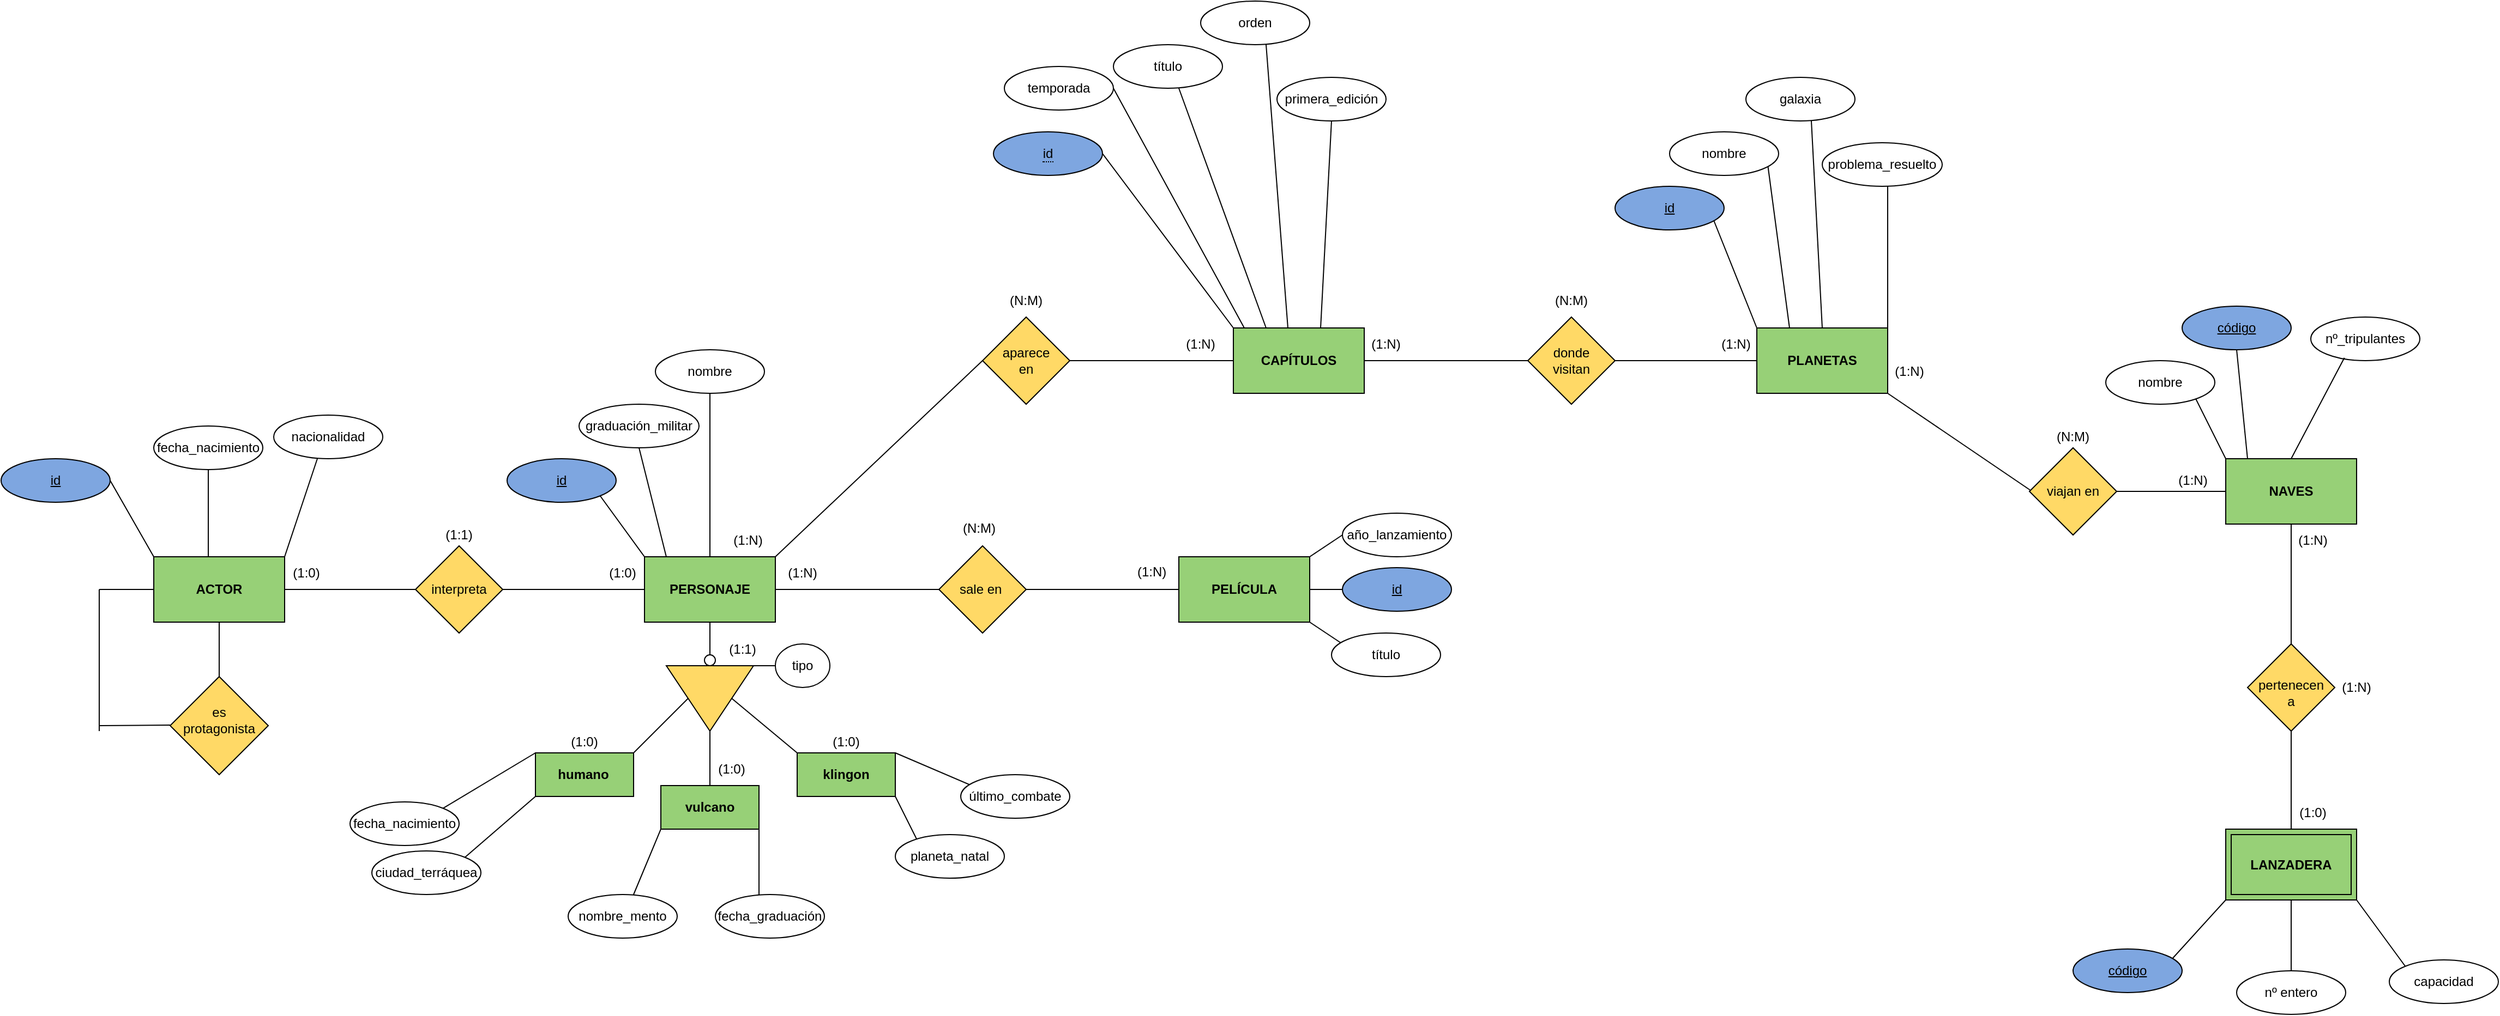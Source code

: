<mxfile version="22.0.4" type="github">
  <diagram name="Page-1" id="F2Db6EsE22tc1pApD17u">
    <mxGraphModel dx="2260" dy="1798" grid="1" gridSize="10" guides="1" tooltips="1" connect="1" arrows="1" fold="1" page="1" pageScale="1" pageWidth="827" pageHeight="1169" math="0" shadow="0">
      <root>
        <mxCell id="0" />
        <mxCell id="1" parent="0" />
        <mxCell id="vt1Mo6RBGRAv-xdqvbCR-1" value="" style="rounded=0;whiteSpace=wrap;html=1;fillColor=#97D077;" vertex="1" parent="1">
          <mxGeometry x="40" y="110" width="120" height="60" as="geometry" />
        </mxCell>
        <mxCell id="vt1Mo6RBGRAv-xdqvbCR-2" value="ACTOR" style="text;html=1;strokeColor=none;fillColor=none;align=center;verticalAlign=middle;whiteSpace=wrap;rounded=0;fontStyle=1" vertex="1" parent="1">
          <mxGeometry x="70" y="125" width="60" height="30" as="geometry" />
        </mxCell>
        <mxCell id="vt1Mo6RBGRAv-xdqvbCR-3" value="" style="rhombus;whiteSpace=wrap;html=1;fillColor=#FFD966;" vertex="1" parent="1">
          <mxGeometry x="55" y="220" width="90" height="90" as="geometry" />
        </mxCell>
        <mxCell id="vt1Mo6RBGRAv-xdqvbCR-4" value="" style="endArrow=none;html=1;rounded=0;" edge="1" parent="1">
          <mxGeometry width="50" height="50" relative="1" as="geometry">
            <mxPoint x="-10" y="140" as="sourcePoint" />
            <mxPoint x="40" y="140" as="targetPoint" />
          </mxGeometry>
        </mxCell>
        <mxCell id="vt1Mo6RBGRAv-xdqvbCR-5" value="" style="endArrow=none;html=1;rounded=0;" edge="1" parent="1">
          <mxGeometry width="50" height="50" relative="1" as="geometry">
            <mxPoint x="-10" y="270" as="sourcePoint" />
            <mxPoint x="-10" y="140" as="targetPoint" />
          </mxGeometry>
        </mxCell>
        <mxCell id="vt1Mo6RBGRAv-xdqvbCR-6" value="" style="endArrow=none;html=1;rounded=0;" edge="1" parent="1">
          <mxGeometry width="50" height="50" relative="1" as="geometry">
            <mxPoint x="-10" y="265" as="sourcePoint" />
            <mxPoint x="55" y="264.5" as="targetPoint" />
          </mxGeometry>
        </mxCell>
        <mxCell id="vt1Mo6RBGRAv-xdqvbCR-7" value="" style="endArrow=none;html=1;rounded=0;entryX=0.5;entryY=1;entryDx=0;entryDy=0;" edge="1" parent="1" target="vt1Mo6RBGRAv-xdqvbCR-1">
          <mxGeometry width="50" height="50" relative="1" as="geometry">
            <mxPoint x="100" y="220" as="sourcePoint" />
            <mxPoint x="150" y="180" as="targetPoint" />
          </mxGeometry>
        </mxCell>
        <mxCell id="vt1Mo6RBGRAv-xdqvbCR-9" value="es protagonista" style="text;html=1;strokeColor=none;fillColor=none;align=center;verticalAlign=middle;whiteSpace=wrap;rounded=0;" vertex="1" parent="1">
          <mxGeometry x="70" y="245" width="60" height="30" as="geometry" />
        </mxCell>
        <mxCell id="vt1Mo6RBGRAv-xdqvbCR-10" value="" style="endArrow=none;html=1;rounded=0;" edge="1" parent="1">
          <mxGeometry width="50" height="50" relative="1" as="geometry">
            <mxPoint x="160" y="140" as="sourcePoint" />
            <mxPoint x="280" y="140" as="targetPoint" />
          </mxGeometry>
        </mxCell>
        <mxCell id="vt1Mo6RBGRAv-xdqvbCR-11" value="" style="rhombus;whiteSpace=wrap;html=1;fillColor=#FFD966;" vertex="1" parent="1">
          <mxGeometry x="280" y="100" width="80" height="80" as="geometry" />
        </mxCell>
        <mxCell id="vt1Mo6RBGRAv-xdqvbCR-12" value="interpreta" style="text;html=1;strokeColor=none;fillColor=none;align=center;verticalAlign=middle;whiteSpace=wrap;rounded=0;" vertex="1" parent="1">
          <mxGeometry x="290" y="125" width="60" height="30" as="geometry" />
        </mxCell>
        <mxCell id="vt1Mo6RBGRAv-xdqvbCR-13" value="" style="endArrow=none;html=1;rounded=0;" edge="1" parent="1">
          <mxGeometry width="50" height="50" relative="1" as="geometry">
            <mxPoint x="360" y="140" as="sourcePoint" />
            <mxPoint x="490" y="140" as="targetPoint" />
          </mxGeometry>
        </mxCell>
        <mxCell id="vt1Mo6RBGRAv-xdqvbCR-14" value="" style="rounded=0;whiteSpace=wrap;html=1;fillColor=#97D077;" vertex="1" parent="1">
          <mxGeometry x="490" y="110" width="120" height="60" as="geometry" />
        </mxCell>
        <mxCell id="vt1Mo6RBGRAv-xdqvbCR-15" value="&lt;b&gt;PERSONAJE&lt;/b&gt;" style="text;html=1;strokeColor=none;fillColor=none;align=center;verticalAlign=middle;whiteSpace=wrap;rounded=0;" vertex="1" parent="1">
          <mxGeometry x="520" y="125" width="60" height="30" as="geometry" />
        </mxCell>
        <mxCell id="vt1Mo6RBGRAv-xdqvbCR-16" value="" style="endArrow=none;html=1;rounded=0;" edge="1" parent="1">
          <mxGeometry width="50" height="50" relative="1" as="geometry">
            <mxPoint x="610" y="140" as="sourcePoint" />
            <mxPoint x="760" y="140" as="targetPoint" />
          </mxGeometry>
        </mxCell>
        <mxCell id="vt1Mo6RBGRAv-xdqvbCR-17" value="" style="rounded=0;whiteSpace=wrap;html=1;fillColor=#97D077;" vertex="1" parent="1">
          <mxGeometry x="980" y="110" width="120" height="60" as="geometry" />
        </mxCell>
        <mxCell id="vt1Mo6RBGRAv-xdqvbCR-18" value="" style="rhombus;whiteSpace=wrap;html=1;fillColor=#FFD966;" vertex="1" parent="1">
          <mxGeometry x="760" y="100" width="80" height="80" as="geometry" />
        </mxCell>
        <mxCell id="vt1Mo6RBGRAv-xdqvbCR-19" value="sale en&amp;nbsp;" style="text;html=1;strokeColor=none;fillColor=none;align=center;verticalAlign=middle;whiteSpace=wrap;rounded=0;" vertex="1" parent="1">
          <mxGeometry x="770" y="125" width="60" height="30" as="geometry" />
        </mxCell>
        <mxCell id="vt1Mo6RBGRAv-xdqvbCR-20" value="" style="endArrow=none;html=1;rounded=0;" edge="1" parent="1">
          <mxGeometry width="50" height="50" relative="1" as="geometry">
            <mxPoint x="610" y="110" as="sourcePoint" />
            <mxPoint x="800" y="-70" as="targetPoint" />
          </mxGeometry>
        </mxCell>
        <mxCell id="vt1Mo6RBGRAv-xdqvbCR-21" value="" style="rhombus;whiteSpace=wrap;html=1;fillColor=#FFD966;" vertex="1" parent="1">
          <mxGeometry x="800" y="-110" width="80" height="80" as="geometry" />
        </mxCell>
        <mxCell id="vt1Mo6RBGRAv-xdqvbCR-22" value="aparece en" style="text;html=1;strokeColor=none;fillColor=none;align=center;verticalAlign=middle;whiteSpace=wrap;rounded=0;" vertex="1" parent="1">
          <mxGeometry x="810" y="-85" width="60" height="30" as="geometry" />
        </mxCell>
        <mxCell id="vt1Mo6RBGRAv-xdqvbCR-23" value="" style="endArrow=none;html=1;rounded=0;" edge="1" parent="1">
          <mxGeometry width="50" height="50" relative="1" as="geometry">
            <mxPoint x="840" y="140" as="sourcePoint" />
            <mxPoint x="980" y="140" as="targetPoint" />
          </mxGeometry>
        </mxCell>
        <mxCell id="vt1Mo6RBGRAv-xdqvbCR-24" value="&lt;b&gt;PELÍCULA&lt;/b&gt;" style="text;html=1;strokeColor=none;fillColor=none;align=center;verticalAlign=middle;whiteSpace=wrap;rounded=0;" vertex="1" parent="1">
          <mxGeometry x="1010" y="125" width="60" height="30" as="geometry" />
        </mxCell>
        <mxCell id="vt1Mo6RBGRAv-xdqvbCR-25" value="" style="endArrow=none;html=1;rounded=0;" edge="1" parent="1">
          <mxGeometry width="50" height="50" relative="1" as="geometry">
            <mxPoint x="880" y="-70" as="sourcePoint" />
            <mxPoint x="1030" y="-70" as="targetPoint" />
          </mxGeometry>
        </mxCell>
        <mxCell id="vt1Mo6RBGRAv-xdqvbCR-26" value="" style="rounded=0;whiteSpace=wrap;html=1;fillColor=#97D077;" vertex="1" parent="1">
          <mxGeometry x="1030" y="-100" width="120" height="60" as="geometry" />
        </mxCell>
        <mxCell id="vt1Mo6RBGRAv-xdqvbCR-27" value="CAPÍTULOS" style="text;html=1;strokeColor=none;fillColor=none;align=center;verticalAlign=middle;whiteSpace=wrap;rounded=0;fontStyle=1" vertex="1" parent="1">
          <mxGeometry x="1060" y="-85" width="60" height="30" as="geometry" />
        </mxCell>
        <mxCell id="vt1Mo6RBGRAv-xdqvbCR-28" value="" style="endArrow=none;html=1;rounded=0;" edge="1" parent="1">
          <mxGeometry width="50" height="50" relative="1" as="geometry">
            <mxPoint x="1150" y="-70" as="sourcePoint" />
            <mxPoint x="1300" y="-70" as="targetPoint" />
          </mxGeometry>
        </mxCell>
        <mxCell id="vt1Mo6RBGRAv-xdqvbCR-29" value="" style="rhombus;whiteSpace=wrap;html=1;fillColor=#FFD966;" vertex="1" parent="1">
          <mxGeometry x="1300" y="-110" width="80" height="80" as="geometry" />
        </mxCell>
        <mxCell id="vt1Mo6RBGRAv-xdqvbCR-30" value="donde visitan" style="text;html=1;strokeColor=none;fillColor=none;align=center;verticalAlign=middle;whiteSpace=wrap;rounded=0;" vertex="1" parent="1">
          <mxGeometry x="1310" y="-85" width="60" height="30" as="geometry" />
        </mxCell>
        <mxCell id="vt1Mo6RBGRAv-xdqvbCR-31" value="" style="endArrow=none;html=1;rounded=0;" edge="1" parent="1">
          <mxGeometry width="50" height="50" relative="1" as="geometry">
            <mxPoint x="1380" y="-70" as="sourcePoint" />
            <mxPoint x="1511.6" y="-70" as="targetPoint" />
          </mxGeometry>
        </mxCell>
        <mxCell id="vt1Mo6RBGRAv-xdqvbCR-32" value="" style="rounded=0;whiteSpace=wrap;html=1;fillColor=#97D077;" vertex="1" parent="1">
          <mxGeometry x="1510" y="-100" width="120" height="60" as="geometry" />
        </mxCell>
        <mxCell id="vt1Mo6RBGRAv-xdqvbCR-33" value="&lt;b&gt;PLANETAS&lt;/b&gt;" style="text;html=1;strokeColor=none;fillColor=none;align=center;verticalAlign=middle;whiteSpace=wrap;rounded=0;" vertex="1" parent="1">
          <mxGeometry x="1540" y="-85" width="60" height="30" as="geometry" />
        </mxCell>
        <mxCell id="vt1Mo6RBGRAv-xdqvbCR-34" value="" style="endArrow=none;html=1;rounded=0;" edge="1" parent="1">
          <mxGeometry width="50" height="50" relative="1" as="geometry">
            <mxPoint x="1762.4" y="50" as="sourcePoint" />
            <mxPoint x="1630" y="-40" as="targetPoint" />
          </mxGeometry>
        </mxCell>
        <mxCell id="vt1Mo6RBGRAv-xdqvbCR-35" value="" style="rhombus;whiteSpace=wrap;html=1;fillColor=#FFD966;" vertex="1" parent="1">
          <mxGeometry x="1760" y="10" width="80" height="80" as="geometry" />
        </mxCell>
        <mxCell id="vt1Mo6RBGRAv-xdqvbCR-36" value="viajan en" style="text;html=1;strokeColor=none;fillColor=none;align=center;verticalAlign=middle;whiteSpace=wrap;rounded=0;" vertex="1" parent="1">
          <mxGeometry x="1770" y="35" width="60" height="30" as="geometry" />
        </mxCell>
        <mxCell id="vt1Mo6RBGRAv-xdqvbCR-37" value="" style="endArrow=none;html=1;rounded=0;" edge="1" parent="1">
          <mxGeometry width="50" height="50" relative="1" as="geometry">
            <mxPoint x="1840" y="50" as="sourcePoint" />
            <mxPoint x="1940" y="50" as="targetPoint" />
          </mxGeometry>
        </mxCell>
        <mxCell id="vt1Mo6RBGRAv-xdqvbCR-39" value="" style="rounded=0;whiteSpace=wrap;html=1;fillColor=#97D077;" vertex="1" parent="1">
          <mxGeometry x="1940" y="20" width="120" height="60" as="geometry" />
        </mxCell>
        <mxCell id="vt1Mo6RBGRAv-xdqvbCR-40" value="NAVES" style="text;html=1;strokeColor=none;fillColor=none;align=center;verticalAlign=middle;whiteSpace=wrap;rounded=0;fontStyle=1" vertex="1" parent="1">
          <mxGeometry x="1970" y="35" width="60" height="30" as="geometry" />
        </mxCell>
        <mxCell id="vt1Mo6RBGRAv-xdqvbCR-41" value="" style="endArrow=none;html=1;rounded=0;" edge="1" parent="1">
          <mxGeometry width="50" height="50" relative="1" as="geometry">
            <mxPoint x="2000" y="190" as="sourcePoint" />
            <mxPoint x="2000" y="80" as="targetPoint" />
          </mxGeometry>
        </mxCell>
        <mxCell id="vt1Mo6RBGRAv-xdqvbCR-42" value="" style="rhombus;whiteSpace=wrap;html=1;fillColor=#FFD966;" vertex="1" parent="1">
          <mxGeometry x="1960" y="190" width="80" height="80" as="geometry" />
        </mxCell>
        <mxCell id="vt1Mo6RBGRAv-xdqvbCR-43" value="pertenecen a" style="text;html=1;strokeColor=none;fillColor=none;align=center;verticalAlign=middle;whiteSpace=wrap;rounded=0;" vertex="1" parent="1">
          <mxGeometry x="1970" y="220" width="60" height="30" as="geometry" />
        </mxCell>
        <mxCell id="vt1Mo6RBGRAv-xdqvbCR-44" value="" style="endArrow=none;html=1;rounded=0;" edge="1" parent="1">
          <mxGeometry width="50" height="50" relative="1" as="geometry">
            <mxPoint x="2000" y="360" as="sourcePoint" />
            <mxPoint x="2000" y="270" as="targetPoint" />
          </mxGeometry>
        </mxCell>
        <mxCell id="vt1Mo6RBGRAv-xdqvbCR-47" value="" style="endArrow=none;html=1;rounded=0;" edge="1" parent="1">
          <mxGeometry width="50" height="50" relative="1" as="geometry">
            <mxPoint x="40" y="110" as="sourcePoint" />
            <mxPoint y="40" as="targetPoint" />
          </mxGeometry>
        </mxCell>
        <mxCell id="vt1Mo6RBGRAv-xdqvbCR-49" value="id" style="ellipse;whiteSpace=wrap;html=1;align=center;fontStyle=4;fillColor=#7EA6E0;" vertex="1" parent="1">
          <mxGeometry x="-100" y="20" width="100" height="40" as="geometry" />
        </mxCell>
        <mxCell id="vt1Mo6RBGRAv-xdqvbCR-50" value="fecha_nacimiento" style="ellipse;whiteSpace=wrap;html=1;align=center;" vertex="1" parent="1">
          <mxGeometry x="40" y="-10" width="100" height="40" as="geometry" />
        </mxCell>
        <mxCell id="vt1Mo6RBGRAv-xdqvbCR-51" value="" style="endArrow=none;html=1;rounded=0;entryX=0.5;entryY=1;entryDx=0;entryDy=0;" edge="1" parent="1" target="vt1Mo6RBGRAv-xdqvbCR-50">
          <mxGeometry width="50" height="50" relative="1" as="geometry">
            <mxPoint x="90" y="110" as="sourcePoint" />
            <mxPoint x="140" y="60" as="targetPoint" />
          </mxGeometry>
        </mxCell>
        <mxCell id="vt1Mo6RBGRAv-xdqvbCR-52" value="" style="endArrow=none;html=1;rounded=0;" edge="1" parent="1">
          <mxGeometry width="50" height="50" relative="1" as="geometry">
            <mxPoint x="160" y="110" as="sourcePoint" />
            <mxPoint x="190" y="20" as="targetPoint" />
          </mxGeometry>
        </mxCell>
        <mxCell id="vt1Mo6RBGRAv-xdqvbCR-53" value="nacionalidad" style="ellipse;whiteSpace=wrap;html=1;align=center;" vertex="1" parent="1">
          <mxGeometry x="150" y="-20" width="100" height="40" as="geometry" />
        </mxCell>
        <mxCell id="vt1Mo6RBGRAv-xdqvbCR-54" value="" style="endArrow=none;html=1;rounded=0;entryX=1;entryY=1;entryDx=0;entryDy=0;" edge="1" parent="1" target="vt1Mo6RBGRAv-xdqvbCR-55">
          <mxGeometry width="50" height="50" relative="1" as="geometry">
            <mxPoint x="490" y="110" as="sourcePoint" />
            <mxPoint x="460" y="50" as="targetPoint" />
          </mxGeometry>
        </mxCell>
        <mxCell id="vt1Mo6RBGRAv-xdqvbCR-55" value="id" style="ellipse;whiteSpace=wrap;html=1;align=center;fontStyle=4;fillColor=#7EA6E0;" vertex="1" parent="1">
          <mxGeometry x="364" y="20" width="100" height="40" as="geometry" />
        </mxCell>
        <mxCell id="vt1Mo6RBGRAv-xdqvbCR-56" value="graduación_militar" style="ellipse;whiteSpace=wrap;html=1;align=center;" vertex="1" parent="1">
          <mxGeometry x="430" y="-30" width="110" height="40" as="geometry" />
        </mxCell>
        <mxCell id="vt1Mo6RBGRAv-xdqvbCR-57" value="" style="endArrow=none;html=1;rounded=0;entryX=0.5;entryY=1;entryDx=0;entryDy=0;" edge="1" parent="1" target="vt1Mo6RBGRAv-xdqvbCR-56">
          <mxGeometry width="50" height="50" relative="1" as="geometry">
            <mxPoint x="510" y="110" as="sourcePoint" />
            <mxPoint x="560" y="60" as="targetPoint" />
          </mxGeometry>
        </mxCell>
        <mxCell id="vt1Mo6RBGRAv-xdqvbCR-58" value="" style="endArrow=none;html=1;rounded=0;" edge="1" parent="1">
          <mxGeometry width="50" height="50" relative="1" as="geometry">
            <mxPoint x="550" y="110" as="sourcePoint" />
            <mxPoint x="550" y="-40" as="targetPoint" />
          </mxGeometry>
        </mxCell>
        <mxCell id="vt1Mo6RBGRAv-xdqvbCR-59" value="nombre" style="ellipse;whiteSpace=wrap;html=1;align=center;" vertex="1" parent="1">
          <mxGeometry x="500" y="-80" width="100" height="40" as="geometry" />
        </mxCell>
        <mxCell id="vt1Mo6RBGRAv-xdqvbCR-60" value="" style="endArrow=none;html=1;rounded=0;" edge="1" parent="1">
          <mxGeometry width="50" height="50" relative="1" as="geometry">
            <mxPoint x="550" y="200" as="sourcePoint" />
            <mxPoint x="550" y="170" as="targetPoint" />
          </mxGeometry>
        </mxCell>
        <mxCell id="vt1Mo6RBGRAv-xdqvbCR-61" value="" style="ellipse;whiteSpace=wrap;html=1;aspect=fixed;" vertex="1" parent="1">
          <mxGeometry x="545" y="200" width="10" height="10" as="geometry" />
        </mxCell>
        <mxCell id="vt1Mo6RBGRAv-xdqvbCR-63" value="" style="triangle;whiteSpace=wrap;html=1;rotation=90;fillColor=#FFD966;" vertex="1" parent="1">
          <mxGeometry x="520" y="200" width="60" height="80" as="geometry" />
        </mxCell>
        <mxCell id="vt1Mo6RBGRAv-xdqvbCR-64" value="" style="endArrow=none;html=1;rounded=0;" edge="1" parent="1">
          <mxGeometry width="50" height="50" relative="1" as="geometry">
            <mxPoint x="590" y="210" as="sourcePoint" />
            <mxPoint x="610" y="210" as="targetPoint" />
          </mxGeometry>
        </mxCell>
        <mxCell id="vt1Mo6RBGRAv-xdqvbCR-65" value="tipo" style="ellipse;whiteSpace=wrap;html=1;align=center;" vertex="1" parent="1">
          <mxGeometry x="610" y="190" width="50" height="40" as="geometry" />
        </mxCell>
        <mxCell id="vt1Mo6RBGRAv-xdqvbCR-66" value="" style="endArrow=none;html=1;rounded=0;" edge="1" parent="1">
          <mxGeometry width="50" height="50" relative="1" as="geometry">
            <mxPoint x="480" y="290" as="sourcePoint" />
            <mxPoint x="530" y="240" as="targetPoint" />
          </mxGeometry>
        </mxCell>
        <mxCell id="vt1Mo6RBGRAv-xdqvbCR-67" value="" style="endArrow=none;html=1;rounded=0;" edge="1" parent="1">
          <mxGeometry width="50" height="50" relative="1" as="geometry">
            <mxPoint x="550" y="320" as="sourcePoint" />
            <mxPoint x="550" y="270" as="targetPoint" />
          </mxGeometry>
        </mxCell>
        <mxCell id="vt1Mo6RBGRAv-xdqvbCR-68" value="" style="endArrow=none;html=1;rounded=0;entryX=0.5;entryY=0;entryDx=0;entryDy=0;" edge="1" parent="1" target="vt1Mo6RBGRAv-xdqvbCR-63">
          <mxGeometry width="50" height="50" relative="1" as="geometry">
            <mxPoint x="630" y="290" as="sourcePoint" />
            <mxPoint x="620" y="250" as="targetPoint" />
          </mxGeometry>
        </mxCell>
        <mxCell id="vt1Mo6RBGRAv-xdqvbCR-69" value="" style="rounded=0;whiteSpace=wrap;html=1;fillColor=#97D077;" vertex="1" parent="1">
          <mxGeometry x="390" y="290" width="90" height="40" as="geometry" />
        </mxCell>
        <mxCell id="vt1Mo6RBGRAv-xdqvbCR-70" value="" style="rounded=0;whiteSpace=wrap;html=1;fillColor=#97D077;" vertex="1" parent="1">
          <mxGeometry x="505" y="320" width="90" height="40" as="geometry" />
        </mxCell>
        <mxCell id="vt1Mo6RBGRAv-xdqvbCR-71" value="" style="rounded=0;whiteSpace=wrap;html=1;fillColor=#97D077;" vertex="1" parent="1">
          <mxGeometry x="630" y="290" width="90" height="40" as="geometry" />
        </mxCell>
        <mxCell id="vt1Mo6RBGRAv-xdqvbCR-72" value="humano" style="text;html=1;strokeColor=none;fillColor=none;align=center;verticalAlign=middle;whiteSpace=wrap;rounded=0;fontStyle=1" vertex="1" parent="1">
          <mxGeometry x="404" y="295" width="60" height="30" as="geometry" />
        </mxCell>
        <mxCell id="vt1Mo6RBGRAv-xdqvbCR-73" value="&lt;b&gt;vulcano&lt;/b&gt;" style="text;html=1;strokeColor=none;fillColor=none;align=center;verticalAlign=middle;whiteSpace=wrap;rounded=0;" vertex="1" parent="1">
          <mxGeometry x="520" y="325" width="60" height="30" as="geometry" />
        </mxCell>
        <mxCell id="vt1Mo6RBGRAv-xdqvbCR-74" value="&lt;b&gt;klingon&lt;/b&gt;" style="text;html=1;strokeColor=none;fillColor=none;align=center;verticalAlign=middle;whiteSpace=wrap;rounded=0;" vertex="1" parent="1">
          <mxGeometry x="645" y="295" width="60" height="30" as="geometry" />
        </mxCell>
        <mxCell id="vt1Mo6RBGRAv-xdqvbCR-75" value="" style="endArrow=none;html=1;rounded=0;exitX=1;exitY=0;exitDx=0;exitDy=0;" edge="1" parent="1" source="vt1Mo6RBGRAv-xdqvbCR-77">
          <mxGeometry width="50" height="50" relative="1" as="geometry">
            <mxPoint x="310" y="340" as="sourcePoint" />
            <mxPoint x="390" y="290" as="targetPoint" />
          </mxGeometry>
        </mxCell>
        <mxCell id="vt1Mo6RBGRAv-xdqvbCR-76" value="" style="endArrow=none;html=1;rounded=0;exitX=1;exitY=0;exitDx=0;exitDy=0;" edge="1" parent="1" source="vt1Mo6RBGRAv-xdqvbCR-78">
          <mxGeometry width="50" height="50" relative="1" as="geometry">
            <mxPoint x="340" y="400" as="sourcePoint" />
            <mxPoint x="390" y="330" as="targetPoint" />
          </mxGeometry>
        </mxCell>
        <mxCell id="vt1Mo6RBGRAv-xdqvbCR-77" value="fecha_nacimiento" style="ellipse;whiteSpace=wrap;html=1;align=center;" vertex="1" parent="1">
          <mxGeometry x="220" y="335" width="100" height="40" as="geometry" />
        </mxCell>
        <mxCell id="vt1Mo6RBGRAv-xdqvbCR-78" value="ciudad_terráquea" style="ellipse;whiteSpace=wrap;html=1;align=center;" vertex="1" parent="1">
          <mxGeometry x="240" y="380" width="100" height="40" as="geometry" />
        </mxCell>
        <mxCell id="vt1Mo6RBGRAv-xdqvbCR-79" value="" style="endArrow=none;html=1;rounded=0;entryX=0;entryY=1;entryDx=0;entryDy=0;" edge="1" parent="1" target="vt1Mo6RBGRAv-xdqvbCR-70">
          <mxGeometry width="50" height="50" relative="1" as="geometry">
            <mxPoint x="480" y="420" as="sourcePoint" />
            <mxPoint x="500" y="370" as="targetPoint" />
          </mxGeometry>
        </mxCell>
        <mxCell id="vt1Mo6RBGRAv-xdqvbCR-80" value="" style="endArrow=none;html=1;rounded=0;entryX=1;entryY=1;entryDx=0;entryDy=0;exitX=0.4;exitY=0.025;exitDx=0;exitDy=0;exitPerimeter=0;" edge="1" parent="1" source="vt1Mo6RBGRAv-xdqvbCR-82" target="vt1Mo6RBGRAv-xdqvbCR-70">
          <mxGeometry width="50" height="50" relative="1" as="geometry">
            <mxPoint x="610" y="410" as="sourcePoint" />
            <mxPoint x="600" y="370" as="targetPoint" />
          </mxGeometry>
        </mxCell>
        <mxCell id="vt1Mo6RBGRAv-xdqvbCR-81" value="nombre_mento" style="ellipse;whiteSpace=wrap;html=1;align=center;" vertex="1" parent="1">
          <mxGeometry x="420" y="420" width="100" height="40" as="geometry" />
        </mxCell>
        <mxCell id="vt1Mo6RBGRAv-xdqvbCR-82" value="fecha_graduación" style="ellipse;whiteSpace=wrap;html=1;align=center;" vertex="1" parent="1">
          <mxGeometry x="555" y="420" width="100" height="40" as="geometry" />
        </mxCell>
        <mxCell id="vt1Mo6RBGRAv-xdqvbCR-83" value="" style="endArrow=none;html=1;rounded=0;" edge="1" parent="1">
          <mxGeometry width="50" height="50" relative="1" as="geometry">
            <mxPoint x="740" y="370" as="sourcePoint" />
            <mxPoint x="720" y="330" as="targetPoint" />
          </mxGeometry>
        </mxCell>
        <mxCell id="vt1Mo6RBGRAv-xdqvbCR-84" value="" style="endArrow=none;html=1;rounded=0;" edge="1" parent="1">
          <mxGeometry width="50" height="50" relative="1" as="geometry">
            <mxPoint x="720" y="290" as="sourcePoint" />
            <mxPoint x="790" y="320" as="targetPoint" />
          </mxGeometry>
        </mxCell>
        <mxCell id="vt1Mo6RBGRAv-xdqvbCR-85" value="último_combate" style="ellipse;whiteSpace=wrap;html=1;align=center;" vertex="1" parent="1">
          <mxGeometry x="780" y="310" width="100" height="40" as="geometry" />
        </mxCell>
        <mxCell id="vt1Mo6RBGRAv-xdqvbCR-86" value="planeta_natal" style="ellipse;whiteSpace=wrap;html=1;align=center;" vertex="1" parent="1">
          <mxGeometry x="720" y="365" width="100" height="40" as="geometry" />
        </mxCell>
        <mxCell id="vt1Mo6RBGRAv-xdqvbCR-87" value="(1:1)" style="text;html=1;strokeColor=none;fillColor=none;align=center;verticalAlign=middle;whiteSpace=wrap;rounded=0;" vertex="1" parent="1">
          <mxGeometry x="550" y="180" width="60" height="30" as="geometry" />
        </mxCell>
        <mxCell id="vt1Mo6RBGRAv-xdqvbCR-88" value="(1:0)" style="text;html=1;strokeColor=none;fillColor=none;align=center;verticalAlign=middle;whiteSpace=wrap;rounded=0;" vertex="1" parent="1">
          <mxGeometry x="405" y="265" width="60" height="30" as="geometry" />
        </mxCell>
        <mxCell id="vt1Mo6RBGRAv-xdqvbCR-89" value="(1:0)" style="text;html=1;strokeColor=none;fillColor=none;align=center;verticalAlign=middle;whiteSpace=wrap;rounded=0;" vertex="1" parent="1">
          <mxGeometry x="540" y="290" width="60" height="30" as="geometry" />
        </mxCell>
        <mxCell id="vt1Mo6RBGRAv-xdqvbCR-92" value="(1:0)" style="text;html=1;strokeColor=none;fillColor=none;align=center;verticalAlign=middle;whiteSpace=wrap;rounded=0;" vertex="1" parent="1">
          <mxGeometry x="645" y="265" width="60" height="30" as="geometry" />
        </mxCell>
        <mxCell id="vt1Mo6RBGRAv-xdqvbCR-93" value="" style="endArrow=none;html=1;rounded=0;" edge="1" parent="1">
          <mxGeometry width="50" height="50" relative="1" as="geometry">
            <mxPoint x="1100" y="110" as="sourcePoint" />
            <mxPoint x="1130" y="90" as="targetPoint" />
          </mxGeometry>
        </mxCell>
        <mxCell id="vt1Mo6RBGRAv-xdqvbCR-94" value="" style="endArrow=none;html=1;rounded=0;" edge="1" parent="1">
          <mxGeometry width="50" height="50" relative="1" as="geometry">
            <mxPoint x="1100" y="170" as="sourcePoint" />
            <mxPoint x="1130" y="190" as="targetPoint" />
          </mxGeometry>
        </mxCell>
        <mxCell id="vt1Mo6RBGRAv-xdqvbCR-95" value="año_lanzamiento" style="ellipse;whiteSpace=wrap;html=1;align=center;" vertex="1" parent="1">
          <mxGeometry x="1130" y="70" width="100" height="40" as="geometry" />
        </mxCell>
        <mxCell id="vt1Mo6RBGRAv-xdqvbCR-96" value="título" style="ellipse;whiteSpace=wrap;html=1;align=center;" vertex="1" parent="1">
          <mxGeometry x="1120" y="180" width="100" height="40" as="geometry" />
        </mxCell>
        <mxCell id="vt1Mo6RBGRAv-xdqvbCR-97" value="" style="endArrow=none;html=1;rounded=0;" edge="1" parent="1">
          <mxGeometry width="50" height="50" relative="1" as="geometry">
            <mxPoint x="1100" y="140" as="sourcePoint" />
            <mxPoint x="1130" y="140" as="targetPoint" />
          </mxGeometry>
        </mxCell>
        <mxCell id="vt1Mo6RBGRAv-xdqvbCR-99" value="id" style="ellipse;whiteSpace=wrap;html=1;align=center;fontStyle=4;fillColor=#7EA6E0;" vertex="1" parent="1">
          <mxGeometry x="1130" y="120" width="100" height="40" as="geometry" />
        </mxCell>
        <mxCell id="vt1Mo6RBGRAv-xdqvbCR-100" value="" style="endArrow=none;html=1;rounded=0;" edge="1" parent="1">
          <mxGeometry width="50" height="50" relative="1" as="geometry">
            <mxPoint x="1030" y="-100" as="sourcePoint" />
            <mxPoint x="910" y="-260" as="targetPoint" />
          </mxGeometry>
        </mxCell>
        <mxCell id="vt1Mo6RBGRAv-xdqvbCR-101" value="&lt;span style=&quot;border-bottom: 1px dotted&quot;&gt;id&lt;/span&gt;" style="ellipse;whiteSpace=wrap;html=1;align=center;fillColor=#7EA6E0;" vertex="1" parent="1">
          <mxGeometry x="810" y="-280" width="100" height="40" as="geometry" />
        </mxCell>
        <mxCell id="vt1Mo6RBGRAv-xdqvbCR-102" value="" style="endArrow=none;html=1;rounded=0;" edge="1" parent="1">
          <mxGeometry width="50" height="50" relative="1" as="geometry">
            <mxPoint x="1040" y="-100" as="sourcePoint" />
            <mxPoint x="920" y="-320" as="targetPoint" />
          </mxGeometry>
        </mxCell>
        <mxCell id="vt1Mo6RBGRAv-xdqvbCR-103" value="temporada" style="ellipse;whiteSpace=wrap;html=1;align=center;" vertex="1" parent="1">
          <mxGeometry x="820" y="-340" width="100" height="40" as="geometry" />
        </mxCell>
        <mxCell id="vt1Mo6RBGRAv-xdqvbCR-104" value="" style="endArrow=none;html=1;rounded=0;exitX=0.25;exitY=0;exitDx=0;exitDy=0;" edge="1" parent="1" source="vt1Mo6RBGRAv-xdqvbCR-26">
          <mxGeometry width="50" height="50" relative="1" as="geometry">
            <mxPoint x="1060" y="-100" as="sourcePoint" />
            <mxPoint x="980" y="-320" as="targetPoint" />
          </mxGeometry>
        </mxCell>
        <mxCell id="vt1Mo6RBGRAv-xdqvbCR-105" value="título" style="ellipse;whiteSpace=wrap;html=1;align=center;" vertex="1" parent="1">
          <mxGeometry x="920" y="-360" width="100" height="40" as="geometry" />
        </mxCell>
        <mxCell id="vt1Mo6RBGRAv-xdqvbCR-106" value="" style="endArrow=none;html=1;rounded=0;" edge="1" parent="1">
          <mxGeometry width="50" height="50" relative="1" as="geometry">
            <mxPoint x="1080" y="-100" as="sourcePoint" />
            <mxPoint x="1060" y="-360" as="targetPoint" />
          </mxGeometry>
        </mxCell>
        <mxCell id="vt1Mo6RBGRAv-xdqvbCR-107" value="orden" style="ellipse;whiteSpace=wrap;html=1;align=center;" vertex="1" parent="1">
          <mxGeometry x="1000" y="-400" width="100" height="40" as="geometry" />
        </mxCell>
        <mxCell id="vt1Mo6RBGRAv-xdqvbCR-108" value="" style="endArrow=none;html=1;rounded=0;" edge="1" parent="1">
          <mxGeometry width="50" height="50" relative="1" as="geometry">
            <mxPoint x="1110" y="-100" as="sourcePoint" />
            <mxPoint x="1120" y="-290" as="targetPoint" />
          </mxGeometry>
        </mxCell>
        <mxCell id="vt1Mo6RBGRAv-xdqvbCR-110" value="primera_edición" style="ellipse;whiteSpace=wrap;html=1;align=center;" vertex="1" parent="1">
          <mxGeometry x="1070" y="-330" width="100" height="40" as="geometry" />
        </mxCell>
        <mxCell id="vt1Mo6RBGRAv-xdqvbCR-111" value="(1:N)" style="text;html=1;strokeColor=none;fillColor=none;align=center;verticalAlign=middle;whiteSpace=wrap;rounded=0;" vertex="1" parent="1">
          <mxGeometry x="1140" y="-100" width="60" height="30" as="geometry" />
        </mxCell>
        <mxCell id="vt1Mo6RBGRAv-xdqvbCR-112" value="(1:N)" style="text;html=1;strokeColor=none;fillColor=none;align=center;verticalAlign=middle;whiteSpace=wrap;rounded=0;" vertex="1" parent="1">
          <mxGeometry x="1461" y="-100" width="60" height="30" as="geometry" />
        </mxCell>
        <mxCell id="vt1Mo6RBGRAv-xdqvbCR-113" value="(N:M)" style="text;html=1;strokeColor=none;fillColor=none;align=center;verticalAlign=middle;whiteSpace=wrap;rounded=0;" vertex="1" parent="1">
          <mxGeometry x="1310" y="-140" width="60" height="30" as="geometry" />
        </mxCell>
        <mxCell id="vt1Mo6RBGRAv-xdqvbCR-114" value="&lt;b&gt;LANZADERA&lt;/b&gt;" style="shape=ext;margin=3;double=1;whiteSpace=wrap;html=1;align=center;fillColor=#97D077;" vertex="1" parent="1">
          <mxGeometry x="1940" y="360" width="120" height="65" as="geometry" />
        </mxCell>
        <mxCell id="vt1Mo6RBGRAv-xdqvbCR-116" value="" style="endArrow=none;html=1;rounded=0;" edge="1" parent="1">
          <mxGeometry width="50" height="50" relative="1" as="geometry">
            <mxPoint x="1510" y="-100" as="sourcePoint" />
            <mxPoint x="1470" y="-200" as="targetPoint" />
          </mxGeometry>
        </mxCell>
        <mxCell id="vt1Mo6RBGRAv-xdqvbCR-118" value="id" style="ellipse;whiteSpace=wrap;html=1;align=center;fontStyle=4;fillColor=#7EA6E0;" vertex="1" parent="1">
          <mxGeometry x="1380" y="-230" width="100" height="40" as="geometry" />
        </mxCell>
        <mxCell id="vt1Mo6RBGRAv-xdqvbCR-119" value="" style="endArrow=none;html=1;rounded=0;" edge="1" parent="1">
          <mxGeometry width="50" height="50" relative="1" as="geometry">
            <mxPoint x="1540" y="-100" as="sourcePoint" />
            <mxPoint x="1520" y="-250" as="targetPoint" />
          </mxGeometry>
        </mxCell>
        <mxCell id="vt1Mo6RBGRAv-xdqvbCR-120" value="nombre" style="ellipse;whiteSpace=wrap;html=1;align=center;" vertex="1" parent="1">
          <mxGeometry x="1430" y="-280" width="100" height="40" as="geometry" />
        </mxCell>
        <mxCell id="vt1Mo6RBGRAv-xdqvbCR-121" value="" style="endArrow=none;html=1;rounded=0;" edge="1" parent="1">
          <mxGeometry width="50" height="50" relative="1" as="geometry">
            <mxPoint x="1570" y="-100" as="sourcePoint" />
            <mxPoint x="1560" y="-290" as="targetPoint" />
          </mxGeometry>
        </mxCell>
        <mxCell id="vt1Mo6RBGRAv-xdqvbCR-122" value="galaxia" style="ellipse;whiteSpace=wrap;html=1;align=center;" vertex="1" parent="1">
          <mxGeometry x="1500" y="-330" width="100" height="40" as="geometry" />
        </mxCell>
        <mxCell id="vt1Mo6RBGRAv-xdqvbCR-123" value="" style="endArrow=none;html=1;rounded=0;" edge="1" parent="1">
          <mxGeometry width="50" height="50" relative="1" as="geometry">
            <mxPoint x="1630" y="-100" as="sourcePoint" />
            <mxPoint x="1630" y="-230" as="targetPoint" />
          </mxGeometry>
        </mxCell>
        <mxCell id="vt1Mo6RBGRAv-xdqvbCR-124" value="problema_resuelto" style="ellipse;whiteSpace=wrap;html=1;align=center;" vertex="1" parent="1">
          <mxGeometry x="1570" y="-270" width="110" height="40" as="geometry" />
        </mxCell>
        <mxCell id="vt1Mo6RBGRAv-xdqvbCR-125" value="(1:0)" style="text;html=1;strokeColor=none;fillColor=none;align=center;verticalAlign=middle;whiteSpace=wrap;rounded=0;" vertex="1" parent="1">
          <mxGeometry x="150" y="110" width="60" height="30" as="geometry" />
        </mxCell>
        <mxCell id="vt1Mo6RBGRAv-xdqvbCR-126" value="(1:0)" style="text;html=1;strokeColor=none;fillColor=none;align=center;verticalAlign=middle;whiteSpace=wrap;rounded=0;" vertex="1" parent="1">
          <mxGeometry x="440" y="110" width="60" height="30" as="geometry" />
        </mxCell>
        <mxCell id="vt1Mo6RBGRAv-xdqvbCR-127" value="(1:1)" style="text;html=1;strokeColor=none;fillColor=none;align=center;verticalAlign=middle;whiteSpace=wrap;rounded=0;" vertex="1" parent="1">
          <mxGeometry x="290" y="75" width="60" height="30" as="geometry" />
        </mxCell>
        <mxCell id="vt1Mo6RBGRAv-xdqvbCR-128" value="" style="endArrow=none;html=1;rounded=0;" edge="1" parent="1">
          <mxGeometry width="50" height="50" relative="1" as="geometry">
            <mxPoint x="1940" y="20" as="sourcePoint" />
            <mxPoint x="1910" y="-40" as="targetPoint" />
          </mxGeometry>
        </mxCell>
        <mxCell id="vt1Mo6RBGRAv-xdqvbCR-129" value="nombre" style="ellipse;whiteSpace=wrap;html=1;align=center;" vertex="1" parent="1">
          <mxGeometry x="1830" y="-70" width="100" height="40" as="geometry" />
        </mxCell>
        <mxCell id="vt1Mo6RBGRAv-xdqvbCR-130" value="código" style="ellipse;whiteSpace=wrap;html=1;align=center;fontStyle=4;fillColor=#7EA6E0;" vertex="1" parent="1">
          <mxGeometry x="1900" y="-120" width="100" height="40" as="geometry" />
        </mxCell>
        <mxCell id="vt1Mo6RBGRAv-xdqvbCR-131" value="" style="endArrow=none;html=1;rounded=0;entryX=0.5;entryY=1;entryDx=0;entryDy=0;" edge="1" parent="1" target="vt1Mo6RBGRAv-xdqvbCR-130">
          <mxGeometry width="50" height="50" relative="1" as="geometry">
            <mxPoint x="1960" y="20" as="sourcePoint" />
            <mxPoint x="2010" y="-30" as="targetPoint" />
          </mxGeometry>
        </mxCell>
        <mxCell id="vt1Mo6RBGRAv-xdqvbCR-132" value="nº_tripulantes" style="ellipse;whiteSpace=wrap;html=1;align=center;" vertex="1" parent="1">
          <mxGeometry x="2018" y="-110" width="100" height="40" as="geometry" />
        </mxCell>
        <mxCell id="vt1Mo6RBGRAv-xdqvbCR-133" value="" style="endArrow=none;html=1;rounded=0;entryX=0.308;entryY=0.935;entryDx=0;entryDy=0;entryPerimeter=0;" edge="1" parent="1" target="vt1Mo6RBGRAv-xdqvbCR-132">
          <mxGeometry width="50" height="50" relative="1" as="geometry">
            <mxPoint x="2000" y="20" as="sourcePoint" />
            <mxPoint x="2050" y="-30" as="targetPoint" />
          </mxGeometry>
        </mxCell>
        <mxCell id="vt1Mo6RBGRAv-xdqvbCR-134" value="" style="endArrow=none;html=1;rounded=0;entryX=0;entryY=1;entryDx=0;entryDy=0;" edge="1" parent="1" target="vt1Mo6RBGRAv-xdqvbCR-114">
          <mxGeometry width="50" height="50" relative="1" as="geometry">
            <mxPoint x="1890" y="480" as="sourcePoint" />
            <mxPoint x="1940" y="430" as="targetPoint" />
          </mxGeometry>
        </mxCell>
        <mxCell id="vt1Mo6RBGRAv-xdqvbCR-135" value="" style="endArrow=none;html=1;rounded=0;entryX=0.5;entryY=1;entryDx=0;entryDy=0;" edge="1" parent="1" target="vt1Mo6RBGRAv-xdqvbCR-114">
          <mxGeometry width="50" height="50" relative="1" as="geometry">
            <mxPoint x="2000" y="490" as="sourcePoint" />
            <mxPoint x="2000" y="430" as="targetPoint" />
          </mxGeometry>
        </mxCell>
        <mxCell id="vt1Mo6RBGRAv-xdqvbCR-136" value="" style="endArrow=none;html=1;rounded=0;exitX=1;exitY=1;exitDx=0;exitDy=0;entryX=0;entryY=0;entryDx=0;entryDy=0;" edge="1" parent="1" source="vt1Mo6RBGRAv-xdqvbCR-114" target="vt1Mo6RBGRAv-xdqvbCR-139">
          <mxGeometry width="50" height="50" relative="1" as="geometry">
            <mxPoint x="2070" y="430" as="sourcePoint" />
            <mxPoint x="2120" y="480" as="targetPoint" />
          </mxGeometry>
        </mxCell>
        <mxCell id="vt1Mo6RBGRAv-xdqvbCR-137" value="código" style="ellipse;whiteSpace=wrap;html=1;align=center;fontStyle=4;fillColor=#7EA6E0;" vertex="1" parent="1">
          <mxGeometry x="1800" y="470" width="100" height="40" as="geometry" />
        </mxCell>
        <mxCell id="vt1Mo6RBGRAv-xdqvbCR-138" value="nº entero" style="ellipse;whiteSpace=wrap;html=1;align=center;" vertex="1" parent="1">
          <mxGeometry x="1950" y="490" width="100" height="40" as="geometry" />
        </mxCell>
        <mxCell id="vt1Mo6RBGRAv-xdqvbCR-139" value="capacidad" style="ellipse;whiteSpace=wrap;html=1;align=center;" vertex="1" parent="1">
          <mxGeometry x="2090" y="480" width="100" height="40" as="geometry" />
        </mxCell>
        <mxCell id="vt1Mo6RBGRAv-xdqvbCR-140" value="(1:N)" style="text;html=1;strokeColor=none;fillColor=none;align=center;verticalAlign=middle;whiteSpace=wrap;rounded=0;" vertex="1" parent="1">
          <mxGeometry x="605" y="110" width="60" height="30" as="geometry" />
        </mxCell>
        <mxCell id="vt1Mo6RBGRAv-xdqvbCR-142" value="(1:N)" style="text;whiteSpace=wrap;html=1;" vertex="1" parent="1">
          <mxGeometry x="940" y="110" width="60" height="40" as="geometry" />
        </mxCell>
        <mxCell id="vt1Mo6RBGRAv-xdqvbCR-143" value="(N:M)" style="text;whiteSpace=wrap;html=1;" vertex="1" parent="1">
          <mxGeometry x="780" y="70" width="60" height="40" as="geometry" />
        </mxCell>
        <mxCell id="vt1Mo6RBGRAv-xdqvbCR-144" value="(N:M)" style="text;html=1;strokeColor=none;fillColor=none;align=center;verticalAlign=middle;whiteSpace=wrap;rounded=0;" vertex="1" parent="1">
          <mxGeometry x="810" y="-140" width="60" height="30" as="geometry" />
        </mxCell>
        <mxCell id="vt1Mo6RBGRAv-xdqvbCR-145" value="(1:N)" style="text;html=1;strokeColor=none;fillColor=none;align=center;verticalAlign=middle;whiteSpace=wrap;rounded=0;" vertex="1" parent="1">
          <mxGeometry x="970" y="-100" width="60" height="30" as="geometry" />
        </mxCell>
        <mxCell id="vt1Mo6RBGRAv-xdqvbCR-146" value="(1:N)" style="text;html=1;strokeColor=none;fillColor=none;align=center;verticalAlign=middle;whiteSpace=wrap;rounded=0;" vertex="1" parent="1">
          <mxGeometry x="555" y="75" width="60" height="40" as="geometry" />
        </mxCell>
        <mxCell id="vt1Mo6RBGRAv-xdqvbCR-147" value="(1:N)" style="text;html=1;strokeColor=none;fillColor=none;align=center;verticalAlign=middle;whiteSpace=wrap;rounded=0;" vertex="1" parent="1">
          <mxGeometry x="1620" y="-75" width="60" height="30" as="geometry" />
        </mxCell>
        <mxCell id="vt1Mo6RBGRAv-xdqvbCR-148" value="(1:N)" style="text;html=1;strokeColor=none;fillColor=none;align=center;verticalAlign=middle;whiteSpace=wrap;rounded=0;" vertex="1" parent="1">
          <mxGeometry x="1880" y="25" width="60" height="30" as="geometry" />
        </mxCell>
        <mxCell id="vt1Mo6RBGRAv-xdqvbCR-149" value="(N:M)" style="text;html=1;strokeColor=none;fillColor=none;align=center;verticalAlign=middle;whiteSpace=wrap;rounded=0;" vertex="1" parent="1">
          <mxGeometry x="1770" y="-15" width="60" height="30" as="geometry" />
        </mxCell>
        <mxCell id="vt1Mo6RBGRAv-xdqvbCR-150" value="(1:N)" style="text;html=1;strokeColor=none;fillColor=none;align=center;verticalAlign=middle;whiteSpace=wrap;rounded=0;" vertex="1" parent="1">
          <mxGeometry x="1990" y="80" width="60" height="30" as="geometry" />
        </mxCell>
        <mxCell id="vt1Mo6RBGRAv-xdqvbCR-151" value="(1:0)" style="text;html=1;strokeColor=none;fillColor=none;align=center;verticalAlign=middle;whiteSpace=wrap;rounded=0;" vertex="1" parent="1">
          <mxGeometry x="1990" y="330" width="60" height="30" as="geometry" />
        </mxCell>
        <mxCell id="vt1Mo6RBGRAv-xdqvbCR-152" value="(1:N)" style="text;html=1;strokeColor=none;fillColor=none;align=center;verticalAlign=middle;whiteSpace=wrap;rounded=0;" vertex="1" parent="1">
          <mxGeometry x="2030" y="215" width="60" height="30" as="geometry" />
        </mxCell>
      </root>
    </mxGraphModel>
  </diagram>
</mxfile>
